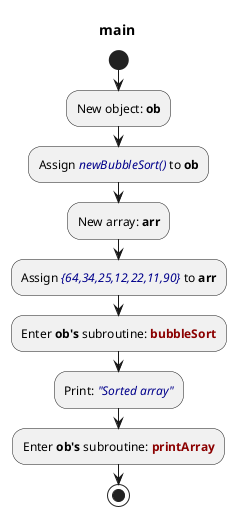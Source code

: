 @startuml
title main
start
:New object: <b>ob</b>;
:Assign <color:darkblue><i>newBubbleSort()</i></color> to <b>ob</b>;
:New array: <b>arr</b>;
:Assign <color:darkblue><i>{64,34,25,12,22,11,90}</i></color> to <b>arr</b>;
:Enter <b>ob's</b> subroutine: <color:darkred><b>bubbleSort</b></color>;
:Print: <color:darkblue><i>"Sorted array"</i></color>;
:Enter <b>ob's</b> subroutine: <color:darkred><b>printArray</b></color>;
stop
@enduml
